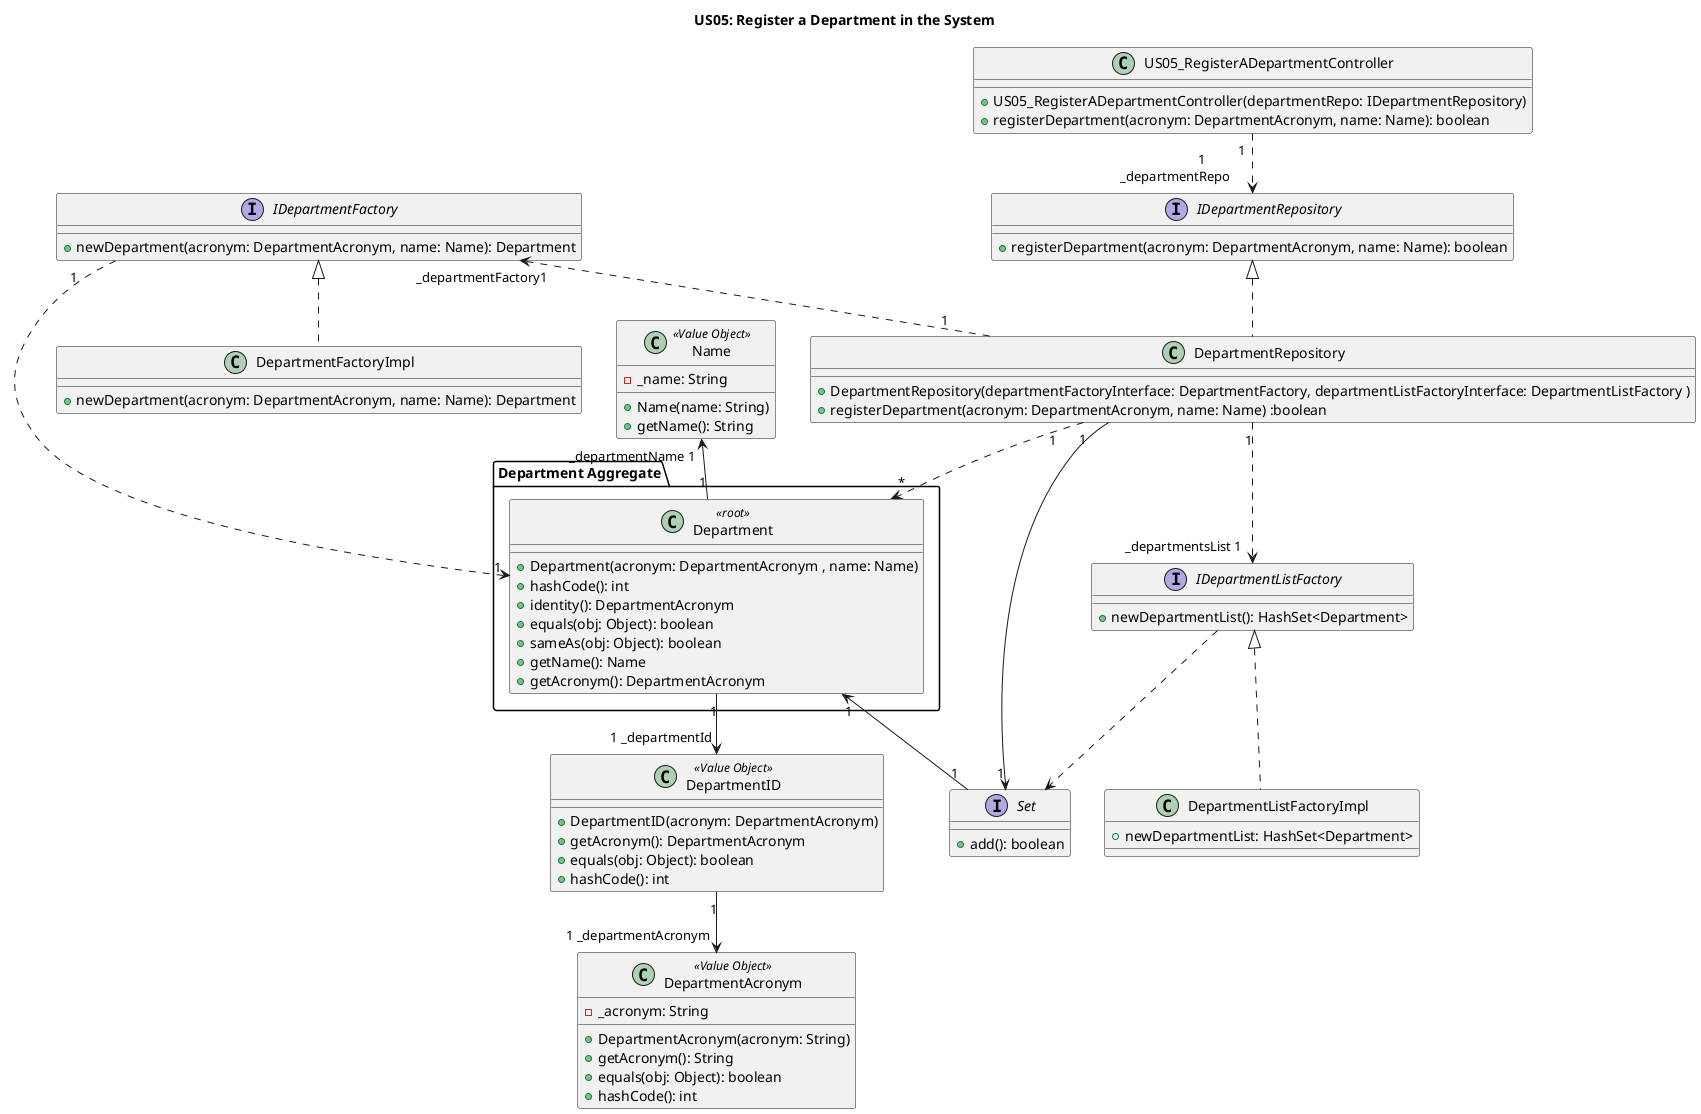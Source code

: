 @startuml
title US05: Register a Department in the System
'left to right direction'

class US05_RegisterADepartmentController {
    +US05_RegisterADepartmentController(departmentRepo: IDepartmentRepository)
    +registerDepartment(acronym: DepartmentAcronym, name: Name): boolean
}

interface IDepartmentRepository {
    + registerDepartment(acronym: DepartmentAcronym, name: Name): boolean
}
class DepartmentRepository {
    +DepartmentRepository(departmentFactoryInterface: DepartmentFactory, departmentListFactoryInterface: DepartmentListFactory )
    +registerDepartment(acronym: DepartmentAcronym, name: Name) :boolean
}

class DepartmentFactoryImpl {
    +newDepartment(acronym: DepartmentAcronym, name: Name): Department
}

interface IDepartmentFactory {
    +newDepartment(acronym: DepartmentAcronym, name: Name): Department
}

class DepartmentListFactoryImpl {
    +newDepartmentList: HashSet<Department>
}

interface IDepartmentListFactory {
    + newDepartmentList(): HashSet<Department>
}

interface Set {
    +add(): boolean
}

package "Department Aggregate" {

class Department <<root>> {
    +Department(acronym: DepartmentAcronym , name: Name)
    +hashCode(): int
    +identity(): DepartmentAcronym
    +equals(obj: Object): boolean
    +sameAs(obj: Object): boolean
    +getName(): Name
    +getAcronym(): DepartmentAcronym
}
}

class Name <<Value Object >> {
    -_name: String
    + Name(name: String)
    + getName(): String
}

class DepartmentAcronym <<Value Object>> {
    -_acronym: String
    + DepartmentAcronym(acronym: String)
    + getAcronym(): String
    + equals(obj: Object): boolean
    + hashCode(): int
}

class DepartmentID <<Value Object>> {
    + DepartmentID(acronym: DepartmentAcronym)
    + getAcronym(): DepartmentAcronym
    + equals(obj: Object): boolean
    + hashCode(): int
}

DepartmentRepository "1" ..> "*" Department
DepartmentRepository "1" -> "1" Set
Department "1" <- "1" Set
DepartmentRepository "1" ..> "_departmentsList 1" IDepartmentListFactory
IDepartmentListFactory  <|..  DepartmentListFactoryImpl
IDepartmentFactory  <|..  DepartmentFactoryImpl
IDepartmentListFactory  ..>  Set
US05_RegisterADepartmentController "1  " ..> "            1\n_departmentRepo    " IDepartmentRepository
IDepartmentRepository <|.. DepartmentRepository
Department "1" <.. "1" IDepartmentFactory
IDepartmentFactory "_departmentFactory1" <.. "1"  DepartmentRepository
Name "_departmentName 1" <-- "1" Department
Department "1" --> "1 _departmentId" DepartmentID
DepartmentID "1" --> "1 _departmentAcronym" DepartmentAcronym
@enduml